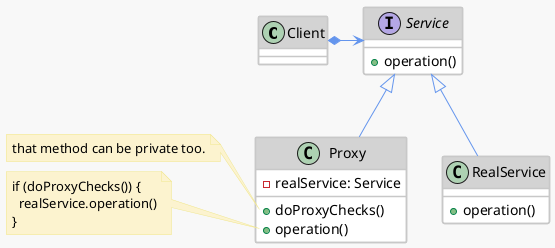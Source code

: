 @startuml

skinparam BackgroundColor #F8F8F8
skinparam  Shadowing false
skinparam RoundCorner 3
skinparam noteBorderColor Khaki
skinparam noteBackgroundColor #FCF3CF

skinparam class {
BackgroundColor white
ArrowColor CornFlowerBlue
BorderColor #C8C8C8
BorderThickness 1.5
HeaderBackgroundColor LightGrey
}

class Client{}
interface Service{
  + operation()
}
class Proxy{
  - realService: Service
  + doProxyChecks()
  + operation()
}
class RealService{
  + operation()
}

note left of Proxy::doProxyChecks
  that method can be private too.
end note

note left of Proxy::operation
  if (doProxyChecks()) {
    realService.operation()
  }
end note

Client *-r-> Service
Service <|-- Proxy
Service <|-- RealService


@enduml
